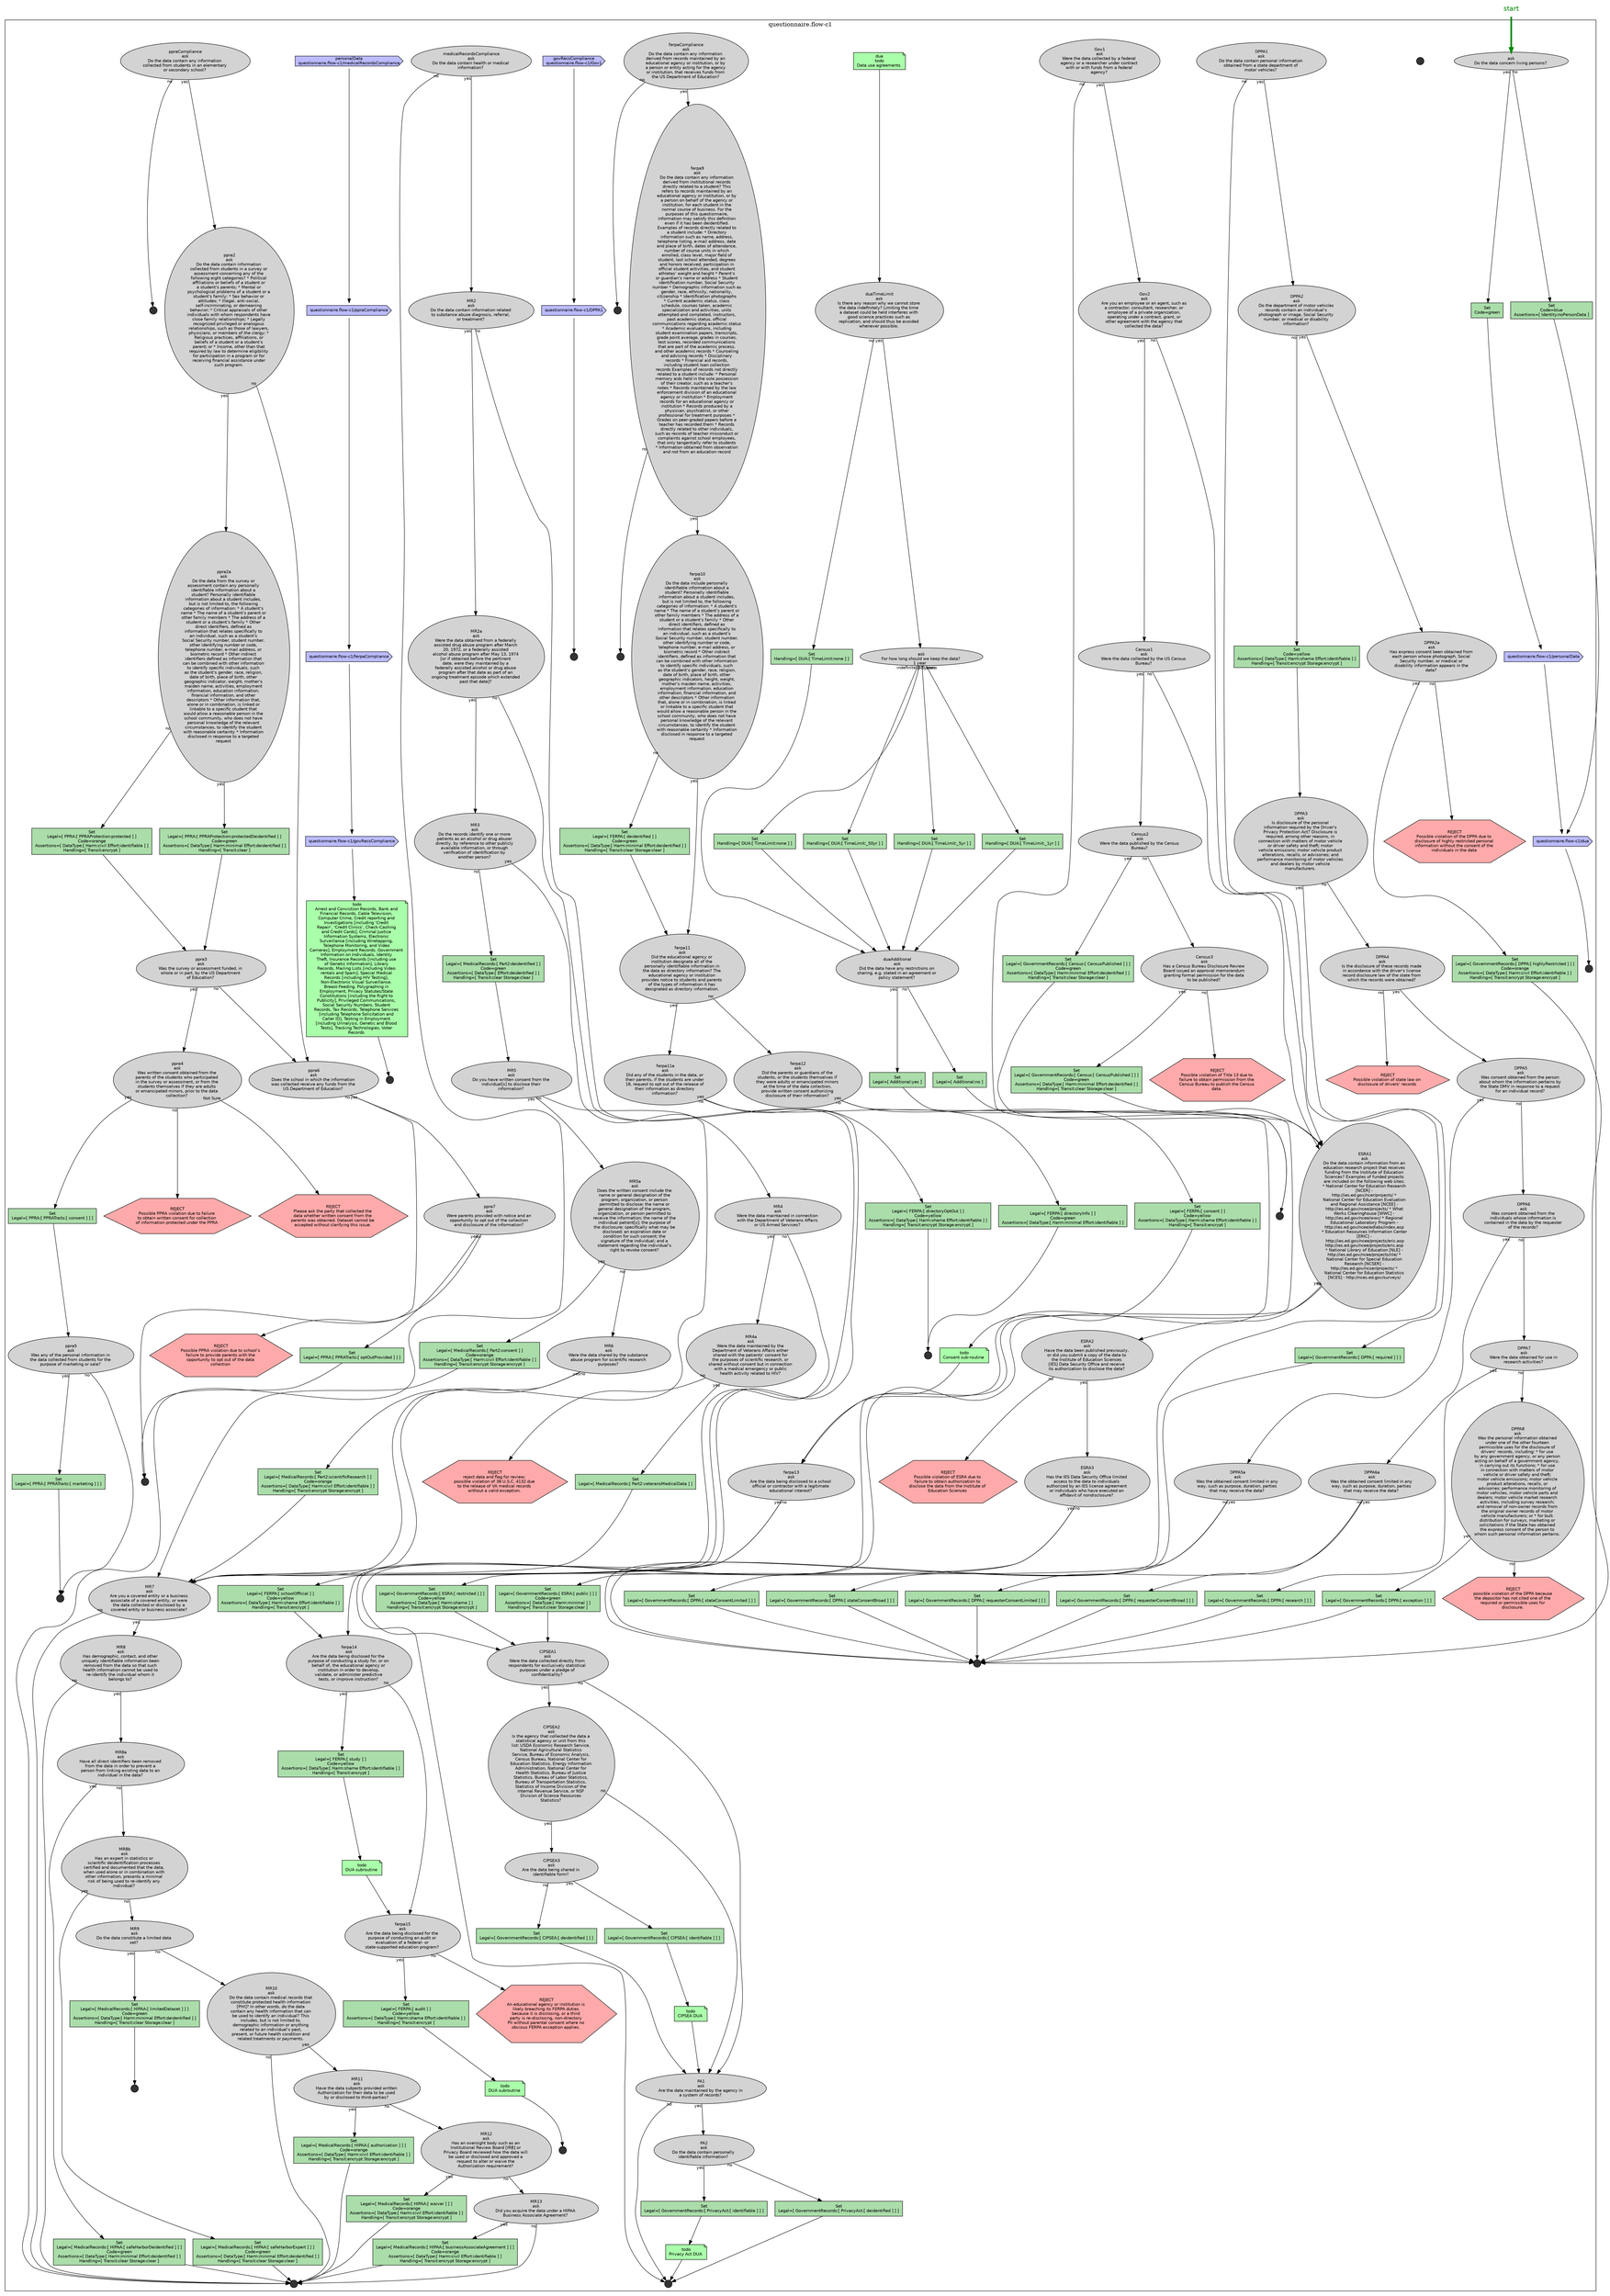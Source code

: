 digraph ChartSet {
edge [fontname="Helvetica" fontsize="10"]
node [fillcolor="lightgray" style="filled" fontname="Helvetica" fontsize="10"]
start[ fillcolor="transparent" shape="none" fontcolor="#008800" fontsize="16" ]
subgraph cluster_questionnaire_flow_c1 {
label="questionnaire.flow-c1"
questionnaire_flow_c1_HSH__DLR_1[ shape="oval" label="ask\nDo the data concern living persons? " ]
questionnaire_flow_c1_HSH__DLR_10[ fillcolor="#BBBBFF" shape="cds" label="questionnaire.flow-c1/ppraCompliance" ]
questionnaire_flow_c1_HSH__DLR_101[ fillcolor="#AADDAA" shape="rect" label="Set\nLegal=[ PPRA:[ PPRATraits:[ consent ] ] ]\n" ]
questionnaire_flow_c1_HSH__DLR_104[ fillcolor="#AADDAA" shape="rect" label="Set\nLegal=[ PPRA:[ PPRATraits:[ marketing ] ] ]\n" ]
questionnaire_flow_c1_HSH__DLR_107[ fillcolor="#333333" shape="point" width="0.25" height="0.25" ]
questionnaire_flow_c1_HSH__DLR_109[ fillcolor="#FFAAAA" shape="hexagon" label="REJECT\nPossible PPRA violation due to failure \nto obtain written consent for collection \nof information protected under the PPRA " ]
questionnaire_flow_c1_HSH__DLR_11[ fillcolor="#BBBBFF" shape="cds" label="questionnaire.flow-c1/ferpaCompliance" ]
questionnaire_flow_c1_HSH__DLR_111[ fillcolor="#FFAAAA" shape="hexagon" label="REJECT\nPlease ask the party that collected the \ndata whether written consent from the \nparents was obtained. Dataset cannot be \naccepted without clarifying this issue. " ]
questionnaire_flow_c1_HSH__DLR_118[ fillcolor="#FFAAAA" shape="hexagon" label="REJECT\nPossible PPRA violation due to school’s \nfailure to provide parents with the \nopportunity to opt out of the data \ncollection " ]
questionnaire_flow_c1_HSH__DLR_12[ fillcolor="#BBBBFF" shape="cds" label="questionnaire.flow-c1/govRecsCompliance" ]
questionnaire_flow_c1_HSH__DLR_120[ fillcolor="#AADDAA" shape="rect" label="Set\nLegal=[ PPRA:[ PPRATraits:[ optOutProvided ] ] ]\n" ]
questionnaire_flow_c1_HSH__DLR_122[ fillcolor="#333333" shape="point" width="0.25" height="0.25" ]
questionnaire_flow_c1_HSH__DLR_125[ fillcolor="#333333" shape="point" width="0.25" height="0.25" ]
questionnaire_flow_c1_HSH__DLR_13[ fillcolor="#AAFFAA" shape="note" label="todo\nArrest and Conviction Records, Bank and \nFinancial Records, Cable Television, \nComputer Crime, Credit reporting and \nInvestigations [including 'Credit \nRepair', 'Credit Clinics', Check-Cashing \nand Credit Cards], Criminal Justice \nInformation Systems, Electronic \nSurveillance [including Wiretapping, \nTelephone Monitoring, and Video \nCameras], Employment Records, Government \nInformation on Individuals, Identity \nTheft, Insurance Records [including use \nof Genetic Information], Library \nRecords, Mailing Lists [including Video \nrentals and Spam], Special Medical \nRecords [including HIV Testing], \nNon-Electronic Visual Surveillance. \nBreast-Feeding, Polygraphing in \nEmployment, Privacy Statutes/State \nConstitutions [including the Right to \nPublicity], Privileged Communications, \nSocial Security Numbers, Student \nRecords, Tax Records, Telephone Services \n[including Telephone Solicitation and \nCaller ID], Testing in Employment \n[including Urinalysis, Genetic and Blood \nTests], Tracking Technologies, Voter \nRecords " ]
questionnaire_flow_c1_HSH__DLR_130[ fillcolor="#333333" shape="point" width="0.25" height="0.25" ]
questionnaire_flow_c1_HSH__DLR_133[ fillcolor="#AADDAA" shape="rect" label="Set\nLegal=[ FERPA:[ deidentified ] ]\nCode=green\nAssertions=[ DataType:[ Harm:minimal Effort:deidentified ] ]\nHandling=[ Transit:clear Storage:clear ]\n" ]
questionnaire_flow_c1_HSH__DLR_14[ fillcolor="#333333" shape="point" width="0.25" height="0.25" ]
questionnaire_flow_c1_HSH__DLR_141[ fillcolor="#AADDAA" shape="rect" label="Set\nLegal=[ FERPA:[ directoryOptOut ] ]\nCode=yellow\nAssertions=[ DataType:[ Harm:shame Effort:identifiable ] ]\nHandling=[ Transit:encrypt Storage:encrypt ]\n" ]
questionnaire_flow_c1_HSH__DLR_143[ fillcolor="#AADDAA" shape="rect" label="Set\nLegal=[ FERPA:[ directoryInfo ] ]\nCode=green\nAssertions=[ DataType:[ Harm:minimal Effort:identifiable ] ]\n" ]
questionnaire_flow_c1_HSH__DLR_144[ fillcolor="#333333" shape="point" width="0.25" height="0.25" ]
questionnaire_flow_c1_HSH__DLR_148[ fillcolor="#AADDAA" shape="rect" label="Set\nLegal=[ FERPA:[ consent ] ]\nCode=yellow\nAssertions=[ DataType:[ Harm:shame Effort:identifiable ] ]\nHandling=[ Transit:encrypt ]\n" ]
questionnaire_flow_c1_HSH__DLR_149[ fillcolor="#AAFFAA" shape="note" label="todo\nConsent sub-routine " ]
questionnaire_flow_c1_HSH__DLR_153[ fillcolor="#AADDAA" shape="rect" label="Set\nLegal=[ FERPA:[ schoolOfficial ] ]\nCode=yellow\nAssertions=[ DataType:[ Harm:shame Effort:identifiable ] ]\nHandling=[ Transit:encrypt ]\n" ]
questionnaire_flow_c1_HSH__DLR_158[ fillcolor="#AADDAA" shape="rect" label="Set\nLegal=[ FERPA:[ study ] ]\nCode=yellow\nAssertions=[ DataType:[ Harm:shame Effort:identifiable ] ]\nHandling=[ Transit:encrypt ]\n" ]
questionnaire_flow_c1_HSH__DLR_159[ fillcolor="#AAFFAA" shape="note" label="todo\nDUA subroutine " ]
questionnaire_flow_c1_HSH__DLR_162[ fillcolor="#AADDAA" shape="rect" label="Set\nLegal=[ FERPA:[ audit ] ]\nCode=yellow\nAssertions=[ DataType:[ Harm:shame Effort:identifiable ] ]\nHandling=[ Transit:encrypt ]\n" ]
questionnaire_flow_c1_HSH__DLR_163[ fillcolor="#AAFFAA" shape="note" label="todo\nDUA subroutine " ]
questionnaire_flow_c1_HSH__DLR_165[ fillcolor="#FFAAAA" shape="hexagon" label="REJECT\nAn educational agency or institution is \nlikely breaching its FERPA duties \nbecause it is disclosing, or a third \nparty is re-disclosing, non-directory \nPII without parental consent where no \nobvious FERPA exception applies. " ]
questionnaire_flow_c1_HSH__DLR_167[ fillcolor="#333333" shape="point" width="0.25" height="0.25" ]
questionnaire_flow_c1_HSH__DLR_168[ fillcolor="#BBBBFF" shape="cds" label="questionnaire.flow-c1/DPPA1" ]
questionnaire_flow_c1_HSH__DLR_169[ fillcolor="#333333" shape="point" width="0.25" height="0.25" ]
questionnaire_flow_c1_HSH__DLR_178[ fillcolor="#AADDAA" shape="rect" label="Set\nLegal=[ GovernmentRecords:[ Census:[ CensusPublished ] ] ]\nCode=green\nAssertions=[ DataType:[ Harm:minimal Effort:deidentified ] ]\nHandling=[ Transit:clear Storage:clear ]\n" ]
questionnaire_flow_c1_HSH__DLR_182[ fillcolor="#AADDAA" shape="rect" label="Set\nLegal=[ GovernmentRecords:[ Census:[ CensusPublished ] ] ]\nCode=green\nAssertions=[ DataType:[ Harm:minimal Effort:deidentified ] ]\nHandling=[ Transit:clear Storage:clear ]\n" ]
questionnaire_flow_c1_HSH__DLR_184[ fillcolor="#FFAAAA" shape="hexagon" label="REJECT\nPossible violation of Title 13 due to \nfailure to obtain permission from the \nCensus Bureau to publish the Census \ndata. " ]
questionnaire_flow_c1_HSH__DLR_189[ fillcolor="#FFAAAA" shape="hexagon" label="REJECT\nPossible violation of ESRA due to \nfailure to obtain authorization to \ndisclose the data from the Institute of \nEducation Sciences " ]
questionnaire_flow_c1_HSH__DLR_193[ fillcolor="#AADDAA" shape="rect" label="Set\nLegal=[ GovernmentRecords:[ ESRA:[ restricted ] ] ]\nCode=yellow\nAssertions=[ DataType:[ Harm:shame ] ]\nHandling=[ Transit:encrypt Storage:encrypt ]\n" ]
questionnaire_flow_c1_HSH__DLR_195[ fillcolor="#AADDAA" shape="rect" label="Set\nLegal=[ GovernmentRecords:[ ESRA:[ public ] ] ]\nCode=green\nAssertions=[ DataType:[ Harm:minimal ] ]\nHandling=[ Transit:clear Storage:clear ]\n" ]
questionnaire_flow_c1_HSH__DLR_202[ fillcolor="#AADDAA" shape="rect" label="Set\nLegal=[ GovernmentRecords:[ CIPSEA:[ deidentified ] ] ]\n" ]
questionnaire_flow_c1_HSH__DLR_204[ fillcolor="#AADDAA" shape="rect" label="Set\nLegal=[ GovernmentRecords:[ CIPSEA:[ identifiable ] ] ]\n" ]
questionnaire_flow_c1_HSH__DLR_205[ fillcolor="#AAFFAA" shape="note" label="todo\nCIPSEA DUA " ]
questionnaire_flow_c1_HSH__DLR_211[ fillcolor="#AADDAA" shape="rect" label="Set\nLegal=[ GovernmentRecords:[ PrivacyAct:[ identifiable ] ] ]\n" ]
questionnaire_flow_c1_HSH__DLR_212[ fillcolor="#AAFFAA" shape="note" label="todo\nPrivacy Act DUA " ]
questionnaire_flow_c1_HSH__DLR_214[ fillcolor="#AADDAA" shape="rect" label="Set\nLegal=[ GovernmentRecords:[ PrivacyAct:[ deidentified ] ] ]\n" ]
questionnaire_flow_c1_HSH__DLR_218[ fillcolor="#333333" shape="point" width="0.25" height="0.25" ]
questionnaire_flow_c1_HSH__DLR_225[ fillcolor="#AADDAA" shape="rect" label="Set\nLegal=[ GovernmentRecords:[ DPPA:[ highlyRestricted ] ] ]\nCode=orange\nAssertions=[ DataType:[ Harm:civil Effort:identifiable ] ]\nHandling=[ Transit:encrypt Storage:encrypt ]\n" ]
questionnaire_flow_c1_HSH__DLR_227[ fillcolor="#FFAAAA" shape="hexagon" label="REJECT\nPossible violation of the DPPA due to \ndisclosure of highly restricted personal \ninformation without the consent of the \nindividuals in the data " ]
questionnaire_flow_c1_HSH__DLR_229[ fillcolor="#AADDAA" shape="rect" label="Set\nCode=yellow\nAssertions=[ DataType:[ Harm:shame Effort:identifiable ] ]\nHandling=[ Transit:encrypt Storage:encrypt ]\n" ]
questionnaire_flow_c1_HSH__DLR_232[ fillcolor="#AADDAA" shape="rect" label="Set\nLegal=[ GovernmentRecords:[ DPPA:[ required ] ] ]\n" ]
questionnaire_flow_c1_HSH__DLR_236[ fillcolor="#FFAAAA" shape="hexagon" label="REJECT\nPossible violation of state law on \ndisclosure of drivers' records " ]
questionnaire_flow_c1_HSH__DLR_241[ fillcolor="#AADDAA" shape="rect" label="Set\nLegal=[ GovernmentRecords:[ DPPA:[ stateConsentLimited ] ] ]\n" ]
questionnaire_flow_c1_HSH__DLR_243[ fillcolor="#AADDAA" shape="rect" label="Set\nLegal=[ GovernmentRecords:[ DPPA:[ stateConsentBroad ] ] ]\n" ]
questionnaire_flow_c1_HSH__DLR_249[ fillcolor="#AADDAA" shape="rect" label="Set\nLegal=[ GovernmentRecords:[ DPPA:[ requesterConsentLimited ] ] ]\n" ]
questionnaire_flow_c1_HSH__DLR_251[ fillcolor="#AADDAA" shape="rect" label="Set\nLegal=[ GovernmentRecords:[ DPPA:[ requesterConsentBroad ] ] ]\n" ]
questionnaire_flow_c1_HSH__DLR_255[ fillcolor="#AADDAA" shape="rect" label="Set\nLegal=[ GovernmentRecords:[ DPPA:[ research ] ] ]\n" ]
questionnaire_flow_c1_HSH__DLR_259[ fillcolor="#AADDAA" shape="rect" label="Set\nLegal=[ GovernmentRecords:[ DPPA:[ exception ] ] ]\n" ]
questionnaire_flow_c1_HSH__DLR_261[ fillcolor="#FFAAAA" shape="hexagon" label="REJECT\npossible violation of the DPPA because \nthe depositor has not cited one of the \nrequired or permissible uses for \ndisclosure. " ]
questionnaire_flow_c1_HSH__DLR_263[ fillcolor="#333333" shape="point" width="0.25" height="0.25" ]
questionnaire_flow_c1_HSH__DLR_266[ fillcolor="#AADDAA" shape="rect" label="Set\nHandling=[ DUA:[ TimeLimit:none ] ]\n" ]
questionnaire_flow_c1_HSH__DLR_268[ shape="oval" label="ask\nFor how long should we keep the data? " ]
questionnaire_flow_c1_HSH__DLR_27[ fillcolor="#FFAAAA" shape="hexagon" label="REJECT\nreject data and flag for review; \npossible violation of 38 U.S.C. 4132 due \nto the release of VA medical records \nwithout a valid exception. " ]
questionnaire_flow_c1_HSH__DLR_271[ fillcolor="#AADDAA" shape="rect" label="Set\nHandling=[ DUA:[ TimeLimit:none ] ]\n" ]
questionnaire_flow_c1_HSH__DLR_273[ fillcolor="#AADDAA" shape="rect" label="Set\nHandling=[ DUA:[ TimeLimit:_50yr ] ]\n" ]
questionnaire_flow_c1_HSH__DLR_275[ fillcolor="#AADDAA" shape="rect" label="Set\nHandling=[ DUA:[ TimeLimit:_5yr ] ]\n" ]
questionnaire_flow_c1_HSH__DLR_277[ fillcolor="#AADDAA" shape="rect" label="Set\nHandling=[ DUA:[ TimeLimit:_1yr ] ]\n" ]
questionnaire_flow_c1_HSH__DLR_280[ fillcolor="#AADDAA" shape="rect" label="Set\nLegal=[ Additional:yes ]\n" ]
questionnaire_flow_c1_HSH__DLR_282[ fillcolor="#AADDAA" shape="rect" label="Set\nLegal=[ Additional:no ]\n" ]
questionnaire_flow_c1_HSH__DLR_283[ fillcolor="#333333" shape="point" width="0.25" height="0.25" ]
questionnaire_flow_c1_HSH__DLR_29[ fillcolor="#AADDAA" shape="rect" label="Set\nLegal=[ MedicalRecords:[ Part2:veteransMedicalData ] ]\n" ]
questionnaire_flow_c1_HSH__DLR_31[ fillcolor="#AADDAA" shape="rect" label="Set\nLegal=[ MedicalRecords:[ Part2:deidentified ] ]\nCode=green\nAssertions=[ DataType:[ Effort:deidentified ] ]\nHandling=[ Transit:clear Storage:clear ]\n" ]
questionnaire_flow_c1_HSH__DLR_36[ fillcolor="#AADDAA" shape="rect" label="Set\nLegal=[ MedicalRecords:[ Part2:consent ] ]\nCode=orange\nAssertions=[ DataType:[ Harm:civil Effort:identifiable ] ]\nHandling=[ Transit:encrypt Storage:encrypt ]\n" ]
questionnaire_flow_c1_HSH__DLR_4[ fillcolor="#AADDAA" shape="rect" label="Set\nCode=green\n" ]
questionnaire_flow_c1_HSH__DLR_40[ fillcolor="#AADDAA" shape="rect" label="Set\nLegal=[ MedicalRecords:[ Part2:scientificResearch ] ]\nCode=orange\nAssertions=[ DataType:[ Harm:civil Effort:identifiable ] ]\nHandling=[ Transit:encrypt Storage:encrypt ]\n" ]
questionnaire_flow_c1_HSH__DLR_49[ fillcolor="#AADDAA" shape="rect" label="Set\nLegal=[ MedicalRecords:[ HIPAA:[ safeHarborDeidentified ] ] ]\nCode=green\nAssertions=[ DataType:[ Harm:minimal Effort:deidentified ] ]\nHandling=[ Transit:clear Storage:clear ]\n" ]
questionnaire_flow_c1_HSH__DLR_5[ fillcolor="#BBBBFF" shape="cds" label="questionnaire.flow-c1/personalData" ]
questionnaire_flow_c1_HSH__DLR_53[ fillcolor="#AADDAA" shape="rect" label="Set\nLegal=[ MedicalRecords:[ HIPAA:[ safeHarborExpert ] ] ]\nCode=green\nAssertions=[ DataType:[ Harm:minimal Effort:deidentified ] ]\nHandling=[ Transit:clear Storage:clear ]\n" ]
questionnaire_flow_c1_HSH__DLR_57[ fillcolor="#AADDAA" shape="rect" label="Set\nLegal=[ MedicalRecords:[ HIPAA:[ limitedDataset ] ] ]\nCode=green\nAssertions=[ DataType:[ Harm:minimal Effort:deidentified ] ]\nHandling=[ Transit:clear Storage:clear ]\n" ]
questionnaire_flow_c1_HSH__DLR_58[ fillcolor="#333333" shape="point" width="0.25" height="0.25" ]
questionnaire_flow_c1_HSH__DLR_64[ fillcolor="#AADDAA" shape="rect" label="Set\nLegal=[ MedicalRecords:[ HIPAA:[ authorization ] ] ]\nCode=orange\nAssertions=[ DataType:[ Harm:civil Effort:identifiable ] ]\nHandling=[ Transit:encrypt Storage:encrypt ]\n" ]
questionnaire_flow_c1_HSH__DLR_68[ fillcolor="#AADDAA" shape="rect" label="Set\nLegal=[ MedicalRecords:[ HIPAA:[ waiver ] ] ]\nCode=orange\nAssertions=[ DataType:[ Harm:civil Effort:identifiable ] ]\nHandling=[ Transit:encrypt Storage:encrypt ]\n" ]
questionnaire_flow_c1_HSH__DLR_7[ fillcolor="#AADDAA" shape="rect" label="Set\nCode=blue\nAssertions=[ Identity:noPersonData ]\n" ]
questionnaire_flow_c1_HSH__DLR_72[ fillcolor="#AADDAA" shape="rect" label="Set\nLegal=[ MedicalRecords:[ HIPAA:[ businessAssociateAgreement ] ] ]\nCode=orange\nAssertions=[ DataType:[ Harm:civil Effort:identifiable ] ]\nHandling=[ Transit:encrypt Storage:encrypt ]\n" ]
questionnaire_flow_c1_HSH__DLR_8[ fillcolor="#BBBBFF" shape="cds" label="questionnaire.flow-c1/dua" ]
questionnaire_flow_c1_HSH__DLR_82[ fillcolor="#333333" shape="point" width="0.25" height="0.25" ]
questionnaire_flow_c1_HSH__DLR_85[ fillcolor="#333333" shape="point" width="0.25" height="0.25" ]
questionnaire_flow_c1_HSH__DLR_9[ fillcolor="#333333" shape="point" width="0.25" height="0.25" ]
questionnaire_flow_c1_HSH__DLR_91[ fillcolor="#AADDAA" shape="rect" label="Set\nLegal=[ PPRA:[ PPRAProtection:protected ] ]\nCode=orange\nAssertions=[ DataType:[ Harm:civil Effort:identifiable ] ]\nHandling=[ Transit:encrypt ]\n" ]
questionnaire_flow_c1_HSH__DLR_93[ fillcolor="#AADDAA" shape="rect" label="Set\nLegal=[ PPRA:[ PPRAProtection:protectedDeidentified ] ]\nCode=green\nAssertions=[ DataType:[ Harm:minimal Effort:deidentified ] ]\nHandling=[ Transit:clear ]\n" ]
questionnaire_flow_c1_HSH__DLR_questionnaire_flow_c1_end[ fillcolor="#333333" shape="point" width="0.25" height="0.25" ]
questionnaire_flow_c1_HSH_CIPSEA1[ shape="oval" label="CIPSEA1\nask\nWere the data collected directly from \nrespondents for exclusively statistical \npurposes under a pledge of \nconfidentiality? " ]
questionnaire_flow_c1_HSH_CIPSEA2[ shape="oval" label="CIPSEA2\nask\nIs the agency that collected the data a \nstatistical agency or unit from this \nlist: USDA Economic Research Service, \nNational Agricultural Statistics \nService, Bureau of Economic Analysis, \nCensus Bureau, National Center for \nEducation Statistics, Energy Information \nAdministration, National Center for \nHealth Statistics, Bureau of Justice \nStatistics, Bureau of Labor Statistics, \nBureau of Transportation Statistics, \nStatistics of Income Division of the \nInternal Revenue Service, or NSF \nDivision of Science Resources \nStatistics? " ]
questionnaire_flow_c1_HSH_CIPSEA3[ shape="oval" label="CIPSEA3\nask\nAre the data being shared in \nidentifiable form? " ]
questionnaire_flow_c1_HSH_Census1[ shape="oval" label="Census1\nask\nWere the data collected by the US Census \nBureau? " ]
questionnaire_flow_c1_HSH_Census2[ shape="oval" label="Census2\nask\nWere the data published by the Census \nBureau? " ]
questionnaire_flow_c1_HSH_Census3[ shape="oval" label="Census3\nask\nHas a Census Bureau Disclosure Review \nBoard issued an approval memorandum \ngranting formal permission for the data \nto be published? " ]
questionnaire_flow_c1_HSH_DPPA1[ shape="oval" label="DPPA1\nask\nDo the data contain personal information \nobtained from a state department of \nmotor vehicles? " ]
questionnaire_flow_c1_HSH_DPPA2[ shape="oval" label="DPPA2\nask\nDo the department of motor vehicles \nrecords contain an individual's \nphotograph or image, Social Security \nnumber, or medical or disability \ninformation? " ]
questionnaire_flow_c1_HSH_DPPA2a[ shape="oval" label="DPPA2a\nask\nHas express consent been obtained from \neach person whose photograph, Social \nSecurity number, or medical or \ndisability information appears in the \ndata? " ]
questionnaire_flow_c1_HSH_DPPA3[ shape="oval" label="DPPA3\nask\nIs disclosure of the personal \ninformation required by the Driver's \nPrivacy Protection Act? Disclosure is \nrequired, among other reasons, in \nconnection with matters of motor vehicle \nor driver safety and theft; motor \nvehicle emissions; motor vehicle product \nalterations, recalls, or advisories; and \nperformance monitoring of motor vehicles \nand dealers by motor vehicle \nmanufacturers. " ]
questionnaire_flow_c1_HSH_DPPA4[ shape="oval" label="DPPA4\nask\nIs the disclosure of these records made \nin accordance with the driver's license \nrecord disclosure law of the state from \nwhich the records were obtained? " ]
questionnaire_flow_c1_HSH_DPPA5[ shape="oval" label="DPPA5\nask\nWas consent obtained from the person \nabout whom the information pertains by \nthe State DMV in response to a request \nfor an individual record? " ]
questionnaire_flow_c1_HSH_DPPA5a[ shape="oval" label="DPPA5a\nask\nWas the obtained consent limited in any \nway, such as purpose, duration, parties \nthat may receive the data? " ]
questionnaire_flow_c1_HSH_DPPA6[ shape="oval" label="DPPA6\nask\nWas consent obtained from the \nindividuals whose information is \ncontained in the data by the requester \nof the records? " ]
questionnaire_flow_c1_HSH_DPPA6a[ shape="oval" label="DPPA6a\nask\nWas the obtained consent limited in any \nway, such as purpose, duration, parties \nthat may receive the data? " ]
questionnaire_flow_c1_HSH_DPPA7[ shape="oval" label="DPPA7\nask\nWere the data obtained for use in \nresearch activities? " ]
questionnaire_flow_c1_HSH_DPPA8[ shape="oval" label="DPPA8\nask\nWas the personal information obtained \nunder one of the other fourteen \npermissible uses for the disclosure of \ndrivers' records, including: * for use \nby any government agency, or any person \nacting on behalf of a government agency, \nin carrying out its functions; * for use \nin connection with matters of motor \nvehicle or driver safety and theft; \nmotor vehicle emissions; motor vehicle \nproduct alterations, recalls, or \nadvisories; performance monitoring of \nmotor vehicles, motor vehicle parts and \ndealers; motor vehicle market research \nactivities, including survey research; \nand removal of non-owner records from \nthe original owner records of motor \nvehicle manufacturers; or * for bulk \ndistribution for surveys, marketing or \nsolicitations if the State has obtained \nthe express consent of the person to \nwhom such personal information pertains. " ]
questionnaire_flow_c1_HSH_ESRA1[ shape="oval" label="ESRA1\nask\nDo the data contain information from an \neducation research project that receives \nfunding from the Institute of Education \nSciences? Examples of funded projects \nare included on the following web sites: \n* National Center for Education Research \n[NCER] - \nhttp://ies.ed.gov/ncer/projects/ * \nNational Center for Education Evaluation \nand Regional Assistance [NCEE] - \nhttp://ies.ed.gov/ncee/projects/ * What \nWorks Clearinghouse [WWC] - \nhttp://ies.ed.gov/ncee/wwc/ * Regional \nEducational Laboratory Program - \nhttp://ies.ed.gov/ncee/edlabs/index.asp \n* Education Resources Information Center \n[ERIC] - \nhttp://ies.ed.gov/ncee/projects/eric.asp\nhttp://ies.ed.gov/ncee/projects/eric.asp \n* National Library of Education [NLE] - \nhttp://ies.ed.gov/ncee/projects/nle/ * \nNational Center for Special Education \nResearch [NCSER] - \nhttp://ies.ed.gov/ncser/projects/ * \nNational Center for Education Statistics \n[NCES] - http://nces.ed.gov/surveys/ " ]
questionnaire_flow_c1_HSH_ESRA2[ shape="oval" label="ESRA2\nask\nHave the data been published previously, \nor did you submit a copy of the data to \nthe Institute of Education Sciences \n[IES] Data Security Office and receive \nits authorization to disclose the data? " ]
questionnaire_flow_c1_HSH_ESRA3[ shape="oval" label="ESRA3\nask\nHas the IES Data Security Office limited \naccess to the data to individuals \nauthorized by an IES license agreement \nor individuals who have executed an \naffidavit of nondisclosure? " ]
questionnaire_flow_c1_HSH_Gov1[ shape="oval" label="Gov1\nask\nWere the data collected by a federal \nagency or a researcher under contract \nwith or with funds from a federal \nagency? " ]
questionnaire_flow_c1_HSH_Gov2[ shape="oval" label="Gov2\nask\nAre you an employee or an agent, such as \na contractor, consultant, researcher, or \nemployee of a private organization, \noperating under a contract, grant, or \nother agreement with the agency that \ncollected the data? " ]
questionnaire_flow_c1_HSH_MR10[ shape="oval" label="MR10\nask\nDo the data contain medical records that \nconstitute protected health information \n[PHI]? In other words, do the data \ncontain any health information that can \nbe used to identify an individual? This \nincludes, but is not limited to, \ndemographic information or anything \nrelated to an individual's past, \npresent, or future health condition and \nrelated treatments or payments. " ]
questionnaire_flow_c1_HSH_MR11[ shape="oval" label="MR11\nask\nHave the data subjects provided written \nAuthorization for their data to be used \nby or disclosed to third-parties? " ]
questionnaire_flow_c1_HSH_MR12[ shape="oval" label="MR12\nask\nHas an oversight body such as an \nInstitutional Review Board [IRB] or \nPrivacy Board reviewed how the data will \nbe used or disclosed and approved a \nrequest to alter or waive the \nAuthorization requirement? " ]
questionnaire_flow_c1_HSH_MR13[ shape="oval" label="MR13\nask\nDid you acquire the data under a HIPAA \nBusiness Associate Agreement? " ]
questionnaire_flow_c1_HSH_MR2[ shape="oval" label="MR2\nask\nDo the data contain information related \nto substance abuse diagnosis, referral, \nor treatment? " ]
questionnaire_flow_c1_HSH_MR2a[ shape="oval" label="MR2a\nask\nWere the data obtained from a federally \nassisted drug abuse program after March \n20, 1972, or a federally assisted \nalcohol abuse program after May 13, 1974 \n[or if obtained before the pertinent \ndate, were they maintained by a \nfederally assisted alcohol or drug abuse \nprogram after that date as part of an \nongoing treatment episode which extended \npast that date]? " ]
questionnaire_flow_c1_HSH_MR3[ shape="oval" label="MR3\nask\nDo the records identify one or more \npatients as an alcohol or drug abuser \ndirectly, by reference to other publicly \navailable information, or through \nverification of identification by \nanother person? " ]
questionnaire_flow_c1_HSH_MR4[ shape="oval" label="MR4\nask\nWere the data maintained in connection \nwith the Department of Veterans Affairs \nor US Armed Services? " ]
questionnaire_flow_c1_HSH_MR4a[ shape="oval" label="MR4a\nask\nWere the data maintained by the \nDepartment of Veterans Affairs either \nshared with the patients' consent for \nthe purposes of scientific research, or \nshared without consent but in connection \nwith a medical emergency or public \nhealth activity related to HIV? " ]
questionnaire_flow_c1_HSH_MR5[ shape="oval" label="MR5\nask\nDo you have written consent from the \nindividual[s] to disclose their \ninformation? " ]
questionnaire_flow_c1_HSH_MR5a[ shape="oval" label="MR5a\nask\nDoes the written consent include the \nname or general designation of the \nprogram, organization, or person \npermitted to disclose; the name or \ngeneral designation of the program, \norganization, or person permitted to \nreceive the information; the name of the \nindividual patient[s]; the purpose of \nthe disclosure; specifically what may be \ndisclosed; an expiration date or \ncondition for such consent; the \nsignature of the individual; and a \nstatement regarding the individual's \nright to revoke consent? " ]
questionnaire_flow_c1_HSH_MR6[ shape="oval" label="MR6\nask\nWere the data shared by the substance \nabuse program for scientific research \npurposes? " ]
questionnaire_flow_c1_HSH_MR7[ shape="oval" label="MR7\nask\nAre you a covered entity or a business \nassociate of a covered entity, or were \nthe data collected or disclosed by a \ncovered entity or business associate? " ]
questionnaire_flow_c1_HSH_MR8[ shape="oval" label="MR8\nask\nHas demographic, contact, and other \nuniquely identifiable information been \nremoved from the data so that such \nhealth information cannot be used to \nre-identify the individual whom it \nbelongs to? " ]
questionnaire_flow_c1_HSH_MR8a[ shape="oval" label="MR8a\nask\nHave all direct identifiers been removed \nfrom the data in order to prevent a \nperson from linking existing data to an \nindividual in the data? " ]
questionnaire_flow_c1_HSH_MR8b[ shape="oval" label="MR8b\nask\nHas an expert in statistics or \nscientific deidentification processes \ncertified and documented that the data, \nwhen used alone or in combination with \nother information, presents a minimal \nrisk of being used to re-identify any \nindividual? " ]
questionnaire_flow_c1_HSH_MR9[ shape="oval" label="MR9\nask\nDo the data constitute a limited data \nset? " ]
questionnaire_flow_c1_HSH_PA1[ shape="oval" label="PA1\nask\nAre the data maintained by the agency in \na system of records? " ]
questionnaire_flow_c1_HSH_PA2[ shape="oval" label="PA2\nask\nDo the data contain personally \nidentifiable information? " ]
questionnaire_flow_c1_HSH_dua[ fillcolor="#AAFFAA" shape="note" label="dua\ntodo\nData use agreements " ]
questionnaire_flow_c1_HSH_duaAdditional[ shape="oval" label="duaAdditional\nask\nDid the data have any restrictions on \nsharing, e.g. stated in an agreement or \npolicy statement? " ]
questionnaire_flow_c1_HSH_duaTimeLimit[ shape="oval" label="duaTimeLimit\nask\nIs there any reason why we cannot store \nthe data indefinitely? Limiting the time \na dataset could be held interferes with \ngood science practices such as \nreplication, and should thus be avoided \nwhenever possible. " ]
questionnaire_flow_c1_HSH_ferpa10[ shape="oval" label="ferpa10\nask\nDo the data include personally \nidentifiable information about a \nstudent? Personally identifiable \ninformation about a student includes, \nbut is not limited to, the following \ncategories of information: * A student’s \nname * The name of a student’s parent or \nother family members * The address of a \nstudent or a student’s family * Other \ndirect identifiers, defined as \ninformation that relates specifically to \nan individual, such as a student’s \nSocial Security number, student number, \nother identifying number or code, \ntelephone number, e-mail address, or \nbiometric record * Other indirect \nidentifiers, defined as information that \ncan be combined with other information \nto identify specific individuals, such \nas the student’s gender, race, religion, \ndate of birth, place of birth, other \ngeographic indicators, height, weight, \nmother’s maiden name, activities, \nemployment information, education \ninformation, financial information, and \nother descriptors * Other information \nthat, alone or in combination, is linked \nor linkable to a specific student that \nwould allow a reasonable person in the \nschool community, who does not have \npersonal knowledge of the relevant \ncircumstances, to identify the student \nwith reasonable certainty * Information \ndisclosed in response to a targeted \nrequest " ]
questionnaire_flow_c1_HSH_ferpa11[ shape="oval" label="ferpa11\nask\nDid the educational agency or \ninstitution designate all of the \npersonally identifiable information in \nthe data as directory information? The \neducational agency or institution \nprovides notice to students and parents \nof the types of information it has \ndesignated as directory information. " ]
questionnaire_flow_c1_HSH_ferpa11a[ shape="oval" label="ferpa11a\nask\nDid any of the students in the data, or \ntheir parents, if the students are under \n18, request to opt out of the release of \ntheir information as directory \ninformation? " ]
questionnaire_flow_c1_HSH_ferpa12[ shape="oval" label="ferpa12\nask\nDid the parents or guardians of the \nstudents, or the students themselves if \nthey were adults or emancipated minors \nat the time of the data collection, \nprovide written consent authorizing \ndisclosure of their information? " ]
questionnaire_flow_c1_HSH_ferpa13[ shape="oval" label="ferpa13\nask\nAre the data being disclosed to a school \nofficial or contractor with a legitimate \neducational interest? " ]
questionnaire_flow_c1_HSH_ferpa14[ shape="oval" label="ferpa14\nask\nAre the data being disclosed for the \npurpose of conducting a study for, or on \nbehalf of, the educational agency or \ninstitution in order to develop, \nvalidate, or administer predictive \ntests, or improve instruction? " ]
questionnaire_flow_c1_HSH_ferpa15[ shape="oval" label="ferpa15\nask\nAre the data being disclosed for the \npurpose of conducting an audit or \nevaluation of a federal- or \nstate-supported education program? " ]
questionnaire_flow_c1_HSH_ferpa9[ shape="oval" label="ferpa9\nask\nDo the data contain any information \nderived from institutional records \ndirectly related to a student? This \nrefers to records maintained by an \neducational agency or institution, or by \na person on behalf of the agency or \ninstitution, for each student in the \nnormal course of business. For the \npurposes of this questionnaire, \ninformation may satisfy this definition \neven if it has been deidentified. \nExamples of records directly related to \na student include: * Directory \ninformation such as name, address, \ntelephone listing, e-mail address, date \nand place of birth, dates of attendance, \nnumber of course units in which \nenrolled, class level, major field of \nstudent, last school attended, degrees \nand honors received, participation in \nofficial student activities, and student \nathletes’ weight and height * Parent’s \nor guardian’s name or address * Student \nidentification number, Social Security \nnumber * Demographic information such as \ngender, race, ethnicity, nationality, \ncitizenship * Identification photographs \n* Current academic status, class \nschedule, courses taken, academic \nspecialization and activities, units \nattempted and completed, instructors, \npast academic status, official \ncommunications regarding academic status \n* Academic evaluations, including \nstudent examination papers, transcripts, \ngrade point average, grades in courses, \ntest scores, recorded communications \nthat are part of the academic process, \nand other academic records * Counseling \nand advising records * Disciplinary \nrecords * Financial aid records, \nincluding student loan collection \nrecords Examples of records not directly \nrelated to a student include: * Personal \nmemory aids held in the sole possession \nof their creator, such as a teacher’s \nnotes * Records maintained by the law \nenforcement division of an educational \nagency or institution * Employment \nrecords for an educational agency or \ninstitution * Records produced by a \nphysician, psychiatrist, or other \nprofessional for treatment purposes * \nGrades on peer-graded papers before a \nteacher has recorded them * Records \ndirectly related to other individuals, \nsuch as records of teacher misconduct or \ncomplaints against school employees, \nthat only tangentially refer to students \n* Information obtained from observation \nand not from an education record " ]
questionnaire_flow_c1_HSH_ferpaCompliance[ shape="oval" label="ferpaCompliance\nask\nDo the data contain any information \nderived from records maintained by an \neducational agency or institution, or by \na person or entity acting for the agency \nor institution, that receives funds from \nthe US Department of Education? " ]
questionnaire_flow_c1_HSH_govRecsCompliance[ fillcolor="#BBBBFF" shape="cds" label="govRecsCompliance\nquestionnaire.flow-c1/Gov1" ]
questionnaire_flow_c1_HSH_medicalRecordsCompliance[ shape="oval" label="medicalRecordsCompliance\nask\nDo the data contain health or medical \ninformation? " ]
questionnaire_flow_c1_HSH_personalData[ fillcolor="#BBBBFF" shape="cds" label="personalData\nquestionnaire.flow-c1/medicalRecordsCompliance" ]
questionnaire_flow_c1_HSH_ppra2[ shape="oval" label="ppra2\nask\nDo the data contain information \ncollected from students in a survey or \nassessment concerning any of the \nfollowing eight categories? * Political \naffiliations or beliefs of a student or \na student’s parents; * Mental or \npsychological problems of a student or a \nstudent’s family; * Sex behavior or \nattitudes; * Illegal, anti-social, \nself-incriminating, or demeaning \nbehavior; * Critical appraisals of other \nindividuals with whom respondents have \nclose family relationships; * Legally \nrecognized privileged or analogous \nrelationships, such as those of lawyers, \nphysicians, or members of the clergy; * \nReligious practices, affiliations, or \nbeliefs of a student or a student’s \nparent; or * Income, other than that \nrequired by law to determine eligibility \nfor participation in a program or for \nreceiving financial assistance under \nsuch program. " ]
questionnaire_flow_c1_HSH_ppra2a[ shape="oval" label="ppra2a\nask\nDo the data from the survey or \nassessment contain any personally \nidentifiable information about a \nstudent? Personally identifiable \ninformation about a student includes, \nbut is not limited to, the following \ncategories of information: * A student’s \nname * The name of a student’s parent or \nother family members * The address of a \nstudent or a student’s family * Other \ndirect identifiers, defined as \ninformation that relates specifically to \nan individual, such as a student’s \nSocial Security number, student number, \nother identifying number or code, \ntelephone number, e-mail address, or \nbiometric record * Other indirect \nidentifiers defined as information that \ncan be combined with other information \nto identify specific individuals, such \nas the student’s gender, race, religion, \ndate of birth, place of birth, other \ngeographic indicator, weight, mother’s \nmaiden name, activities, employment \ninformation, education information, \nfinancial information, and other \ndescriptors * Other information that, \nalone or in combination, is linked or \nlinkable to a specific student that \nwould allow a reasonable person in the \nschool community, who does not have \npersonal knowledge of the relevant \ncircumstances, to identify the student \nwith reasonable certainty * Information \ndisclosed in response to a targeted \nrequest " ]
questionnaire_flow_c1_HSH_ppra3[ shape="oval" label="ppra3\nask\nWas the survey or assessment funded, in \nwhole or in part, by the US Department \nof Education? " ]
questionnaire_flow_c1_HSH_ppra4[ shape="oval" label="ppra4\nask\nWas written consent obtained from the \nparents of the students who participated \nin the survey or assessment, or from the \nstudents themselves if they are adults \nor emancipated minors, prior to the data \ncollection? " ]
questionnaire_flow_c1_HSH_ppra5[ shape="oval" label="ppra5\nask\nWas any of the personal information in \nthe data collected from students for the \npurpose of marketing or sale? " ]
questionnaire_flow_c1_HSH_ppra6[ shape="oval" label="ppra6\nask\nDoes the school in which the information \nwas collected receive any funds from the \nUS Department of Education? " ]
questionnaire_flow_c1_HSH_ppra7[ shape="oval" label="ppra7\nask\nWere parents provided with notice and an \nopportunity to opt out of the collection \nand disclosure of the information? " ]
questionnaire_flow_c1_HSH_ppraCompliance[ shape="oval" label="ppraCompliance\nask\nDo the data contain any information \ncollected from students in an elementary \nor secondary school? " ]
{ rank=same; questionnaire_flow_c1_HSH__DLR_questionnaire_flow_c1_end, questionnaire_flow_c1_HSH__DLR_1, questionnaire_flow_c1_HSH_medicalRecordsCompliance, questionnaire_flow_c1_HSH_Gov1, questionnaire_flow_c1_HSH_dua, questionnaire_flow_c1_HSH_govRecsCompliance, questionnaire_flow_c1_HSH_ferpaCompliance, questionnaire_flow_c1_HSH_DPPA1, questionnaire_flow_c1_HSH_ppraCompliance, questionnaire_flow_c1_HSH_personalData}
}
start -> questionnaire_flow_c1_HSH__DLR_1[ penwidth="4.0" color="#008800" ]questionnaire_flow_c1_HSH__DLR_1 -> questionnaire_flow_c1_HSH__DLR_4[ taillabel="yes" ]
questionnaire_flow_c1_HSH__DLR_1 -> questionnaire_flow_c1_HSH__DLR_7[ taillabel="no" ]
questionnaire_flow_c1_HSH__DLR_10 -> questionnaire_flow_c1_HSH__DLR_11
questionnaire_flow_c1_HSH__DLR_101 -> questionnaire_flow_c1_HSH_ppra5
questionnaire_flow_c1_HSH__DLR_104 -> questionnaire_flow_c1_HSH__DLR_107
questionnaire_flow_c1_HSH__DLR_11 -> questionnaire_flow_c1_HSH__DLR_12
questionnaire_flow_c1_HSH__DLR_12 -> questionnaire_flow_c1_HSH__DLR_13
questionnaire_flow_c1_HSH__DLR_120 -> questionnaire_flow_c1_HSH__DLR_122
questionnaire_flow_c1_HSH__DLR_13 -> questionnaire_flow_c1_HSH__DLR_14
questionnaire_flow_c1_HSH__DLR_133 -> questionnaire_flow_c1_HSH_ferpa11
questionnaire_flow_c1_HSH__DLR_141 -> questionnaire_flow_c1_HSH__DLR_144
questionnaire_flow_c1_HSH__DLR_143 -> questionnaire_flow_c1_HSH__DLR_144
questionnaire_flow_c1_HSH__DLR_148 -> questionnaire_flow_c1_HSH__DLR_149
questionnaire_flow_c1_HSH__DLR_149 -> questionnaire_flow_c1_HSH_ferpa13
questionnaire_flow_c1_HSH__DLR_153 -> questionnaire_flow_c1_HSH_ferpa14
questionnaire_flow_c1_HSH__DLR_158 -> questionnaire_flow_c1_HSH__DLR_159
questionnaire_flow_c1_HSH__DLR_159 -> questionnaire_flow_c1_HSH_ferpa15
questionnaire_flow_c1_HSH__DLR_162 -> questionnaire_flow_c1_HSH__DLR_163
questionnaire_flow_c1_HSH__DLR_163 -> questionnaire_flow_c1_HSH__DLR_167
questionnaire_flow_c1_HSH__DLR_168 -> questionnaire_flow_c1_HSH__DLR_169
questionnaire_flow_c1_HSH__DLR_178 -> questionnaire_flow_c1_HSH_ESRA1
questionnaire_flow_c1_HSH__DLR_182 -> questionnaire_flow_c1_HSH_ESRA1
questionnaire_flow_c1_HSH__DLR_193 -> questionnaire_flow_c1_HSH_CIPSEA1
questionnaire_flow_c1_HSH__DLR_195 -> questionnaire_flow_c1_HSH_CIPSEA1
questionnaire_flow_c1_HSH__DLR_202 -> questionnaire_flow_c1_HSH_PA1
questionnaire_flow_c1_HSH__DLR_204 -> questionnaire_flow_c1_HSH__DLR_205
questionnaire_flow_c1_HSH__DLR_205 -> questionnaire_flow_c1_HSH_PA1
questionnaire_flow_c1_HSH__DLR_211 -> questionnaire_flow_c1_HSH__DLR_212
questionnaire_flow_c1_HSH__DLR_212 -> questionnaire_flow_c1_HSH__DLR_218
questionnaire_flow_c1_HSH__DLR_214 -> questionnaire_flow_c1_HSH__DLR_218
questionnaire_flow_c1_HSH__DLR_225 -> questionnaire_flow_c1_HSH__DLR_263
questionnaire_flow_c1_HSH__DLR_229 -> questionnaire_flow_c1_HSH_DPPA3
questionnaire_flow_c1_HSH__DLR_232 -> questionnaire_flow_c1_HSH__DLR_263
questionnaire_flow_c1_HSH__DLR_241 -> questionnaire_flow_c1_HSH__DLR_263
questionnaire_flow_c1_HSH__DLR_243 -> questionnaire_flow_c1_HSH__DLR_263
questionnaire_flow_c1_HSH__DLR_249 -> questionnaire_flow_c1_HSH__DLR_263
questionnaire_flow_c1_HSH__DLR_251 -> questionnaire_flow_c1_HSH__DLR_263
questionnaire_flow_c1_HSH__DLR_255 -> questionnaire_flow_c1_HSH__DLR_263
questionnaire_flow_c1_HSH__DLR_259 -> questionnaire_flow_c1_HSH__DLR_263
questionnaire_flow_c1_HSH__DLR_266 -> questionnaire_flow_c1_HSH_duaAdditional
questionnaire_flow_c1_HSH__DLR_268 -> questionnaire_flow_c1_HSH__DLR_273[ taillabel="50 years" ]
questionnaire_flow_c1_HSH__DLR_268 -> questionnaire_flow_c1_HSH__DLR_271[ taillabel="indefinitely" ]
questionnaire_flow_c1_HSH__DLR_268 -> questionnaire_flow_c1_HSH__DLR_275[ taillabel="5 years" ]
questionnaire_flow_c1_HSH__DLR_268 -> questionnaire_flow_c1_HSH__DLR_277[ taillabel="1 year" ]
questionnaire_flow_c1_HSH__DLR_271 -> questionnaire_flow_c1_HSH_duaAdditional
questionnaire_flow_c1_HSH__DLR_273 -> questionnaire_flow_c1_HSH_duaAdditional
questionnaire_flow_c1_HSH__DLR_275 -> questionnaire_flow_c1_HSH_duaAdditional
questionnaire_flow_c1_HSH__DLR_277 -> questionnaire_flow_c1_HSH_duaAdditional
questionnaire_flow_c1_HSH__DLR_280 -> questionnaire_flow_c1_HSH__DLR_283
questionnaire_flow_c1_HSH__DLR_282 -> questionnaire_flow_c1_HSH__DLR_283
questionnaire_flow_c1_HSH__DLR_29 -> questionnaire_flow_c1_HSH_MR7
questionnaire_flow_c1_HSH__DLR_31 -> questionnaire_flow_c1_HSH_MR5
questionnaire_flow_c1_HSH__DLR_36 -> questionnaire_flow_c1_HSH_MR7
questionnaire_flow_c1_HSH__DLR_4 -> questionnaire_flow_c1_HSH__DLR_5
questionnaire_flow_c1_HSH__DLR_40 -> questionnaire_flow_c1_HSH_MR7
questionnaire_flow_c1_HSH__DLR_49 -> questionnaire_flow_c1_HSH__DLR_82
questionnaire_flow_c1_HSH__DLR_5 -> questionnaire_flow_c1_HSH__DLR_8
questionnaire_flow_c1_HSH__DLR_53 -> questionnaire_flow_c1_HSH__DLR_82
questionnaire_flow_c1_HSH__DLR_57 -> questionnaire_flow_c1_HSH__DLR_58
questionnaire_flow_c1_HSH__DLR_64 -> questionnaire_flow_c1_HSH__DLR_82
questionnaire_flow_c1_HSH__DLR_68 -> questionnaire_flow_c1_HSH__DLR_82
questionnaire_flow_c1_HSH__DLR_7 -> questionnaire_flow_c1_HSH__DLR_8
questionnaire_flow_c1_HSH__DLR_72 -> questionnaire_flow_c1_HSH__DLR_82
questionnaire_flow_c1_HSH__DLR_8 -> questionnaire_flow_c1_HSH__DLR_9
questionnaire_flow_c1_HSH__DLR_91 -> questionnaire_flow_c1_HSH_ppra3
questionnaire_flow_c1_HSH__DLR_93 -> questionnaire_flow_c1_HSH_ppra3
questionnaire_flow_c1_HSH_CIPSEA1 -> questionnaire_flow_c1_HSH_CIPSEA2[ taillabel="yes" ]
questionnaire_flow_c1_HSH_CIPSEA1 -> questionnaire_flow_c1_HSH_PA1[ taillabel="no" ]
questionnaire_flow_c1_HSH_CIPSEA2 -> questionnaire_flow_c1_HSH_CIPSEA3[ taillabel="yes" ]
questionnaire_flow_c1_HSH_CIPSEA2 -> questionnaire_flow_c1_HSH_PA1[ taillabel="no" ]
questionnaire_flow_c1_HSH_CIPSEA3 -> questionnaire_flow_c1_HSH__DLR_204[ taillabel="yes" ]
questionnaire_flow_c1_HSH_CIPSEA3 -> questionnaire_flow_c1_HSH__DLR_202[ taillabel="no" ]
questionnaire_flow_c1_HSH_Census1 -> questionnaire_flow_c1_HSH_Census2[ taillabel="yes" ]
questionnaire_flow_c1_HSH_Census1 -> questionnaire_flow_c1_HSH_ESRA1[ taillabel="no" ]
questionnaire_flow_c1_HSH_Census2 -> questionnaire_flow_c1_HSH__DLR_178[ taillabel="yes" ]
questionnaire_flow_c1_HSH_Census2 -> questionnaire_flow_c1_HSH_Census3[ taillabel="no" ]
questionnaire_flow_c1_HSH_Census3 -> questionnaire_flow_c1_HSH__DLR_182[ taillabel="yes" ]
questionnaire_flow_c1_HSH_Census3 -> questionnaire_flow_c1_HSH__DLR_184[ taillabel="no" ]
questionnaire_flow_c1_HSH_DPPA1 -> questionnaire_flow_c1_HSH_DPPA2[ taillabel="yes" ]
questionnaire_flow_c1_HSH_DPPA1 -> questionnaire_flow_c1_HSH__DLR_263[ taillabel="no" ]
questionnaire_flow_c1_HSH_DPPA2 -> questionnaire_flow_c1_HSH_DPPA2a[ taillabel="yes" ]
questionnaire_flow_c1_HSH_DPPA2 -> questionnaire_flow_c1_HSH__DLR_229[ taillabel="no" ]
questionnaire_flow_c1_HSH_DPPA2a -> questionnaire_flow_c1_HSH__DLR_225[ taillabel="yes" ]
questionnaire_flow_c1_HSH_DPPA2a -> questionnaire_flow_c1_HSH__DLR_227[ taillabel="no" ]
questionnaire_flow_c1_HSH_DPPA3 -> questionnaire_flow_c1_HSH__DLR_232[ taillabel="yes" ]
questionnaire_flow_c1_HSH_DPPA3 -> questionnaire_flow_c1_HSH_DPPA4[ taillabel="no" ]
questionnaire_flow_c1_HSH_DPPA4 -> questionnaire_flow_c1_HSH_DPPA5[ taillabel="yes" ]
questionnaire_flow_c1_HSH_DPPA4 -> questionnaire_flow_c1_HSH__DLR_236[ taillabel="no" ]
questionnaire_flow_c1_HSH_DPPA5 -> questionnaire_flow_c1_HSH_DPPA5a[ taillabel="yes" ]
questionnaire_flow_c1_HSH_DPPA5 -> questionnaire_flow_c1_HSH_DPPA6[ taillabel="no" ]
questionnaire_flow_c1_HSH_DPPA5a -> questionnaire_flow_c1_HSH__DLR_241[ taillabel="yes" ]
questionnaire_flow_c1_HSH_DPPA5a -> questionnaire_flow_c1_HSH__DLR_243[ taillabel="no" ]
questionnaire_flow_c1_HSH_DPPA6 -> questionnaire_flow_c1_HSH_DPPA6a[ taillabel="yes" ]
questionnaire_flow_c1_HSH_DPPA6 -> questionnaire_flow_c1_HSH_DPPA7[ taillabel="no" ]
questionnaire_flow_c1_HSH_DPPA6a -> questionnaire_flow_c1_HSH__DLR_249[ taillabel="yes" ]
questionnaire_flow_c1_HSH_DPPA6a -> questionnaire_flow_c1_HSH__DLR_251[ taillabel="no" ]
questionnaire_flow_c1_HSH_DPPA7 -> questionnaire_flow_c1_HSH__DLR_255[ taillabel="yes" ]
questionnaire_flow_c1_HSH_DPPA7 -> questionnaire_flow_c1_HSH_DPPA8[ taillabel="no" ]
questionnaire_flow_c1_HSH_DPPA8 -> questionnaire_flow_c1_HSH__DLR_259[ taillabel="yes" ]
questionnaire_flow_c1_HSH_DPPA8 -> questionnaire_flow_c1_HSH__DLR_261[ taillabel="no" ]
questionnaire_flow_c1_HSH_ESRA1 -> questionnaire_flow_c1_HSH_ESRA2[ taillabel="yes" ]
questionnaire_flow_c1_HSH_ESRA1 -> questionnaire_flow_c1_HSH_CIPSEA1[ taillabel="no" ]
questionnaire_flow_c1_HSH_ESRA2 -> questionnaire_flow_c1_HSH_ESRA3[ taillabel="yes" ]
questionnaire_flow_c1_HSH_ESRA2 -> questionnaire_flow_c1_HSH__DLR_189[ taillabel="no" ]
questionnaire_flow_c1_HSH_ESRA3 -> questionnaire_flow_c1_HSH__DLR_193[ taillabel="yes" ]
questionnaire_flow_c1_HSH_ESRA3 -> questionnaire_flow_c1_HSH__DLR_195[ taillabel="no" ]
questionnaire_flow_c1_HSH_Gov1 -> questionnaire_flow_c1_HSH_Gov2[ taillabel="yes" ]
questionnaire_flow_c1_HSH_Gov1 -> questionnaire_flow_c1_HSH__DLR_218[ taillabel="no" ]
questionnaire_flow_c1_HSH_Gov2 -> questionnaire_flow_c1_HSH_Census1[ taillabel="yes" ]
questionnaire_flow_c1_HSH_Gov2 -> questionnaire_flow_c1_HSH_ESRA1[ taillabel="no" ]
questionnaire_flow_c1_HSH_MR10 -> questionnaire_flow_c1_HSH_MR11[ taillabel="yes" ]
questionnaire_flow_c1_HSH_MR10 -> questionnaire_flow_c1_HSH__DLR_82[ taillabel="no" ]
questionnaire_flow_c1_HSH_MR11 -> questionnaire_flow_c1_HSH__DLR_64[ taillabel="yes" ]
questionnaire_flow_c1_HSH_MR11 -> questionnaire_flow_c1_HSH_MR12[ taillabel="no" ]
questionnaire_flow_c1_HSH_MR12 -> questionnaire_flow_c1_HSH__DLR_68[ taillabel="yes" ]
questionnaire_flow_c1_HSH_MR12 -> questionnaire_flow_c1_HSH_MR13[ taillabel="no" ]
questionnaire_flow_c1_HSH_MR13 -> questionnaire_flow_c1_HSH__DLR_72[ taillabel="yes" ]
questionnaire_flow_c1_HSH_MR13 -> questionnaire_flow_c1_HSH__DLR_82[ taillabel="no" ]
questionnaire_flow_c1_HSH_MR2 -> questionnaire_flow_c1_HSH_MR2a[ taillabel="yes" ]
questionnaire_flow_c1_HSH_MR2 -> questionnaire_flow_c1_HSH_MR7[ taillabel="no" ]
questionnaire_flow_c1_HSH_MR2a -> questionnaire_flow_c1_HSH_MR3[ taillabel="yes" ]
questionnaire_flow_c1_HSH_MR2a -> questionnaire_flow_c1_HSH_MR7[ taillabel="no" ]
questionnaire_flow_c1_HSH_MR3 -> questionnaire_flow_c1_HSH_MR4[ taillabel="yes" ]
questionnaire_flow_c1_HSH_MR3 -> questionnaire_flow_c1_HSH__DLR_31[ taillabel="no" ]
questionnaire_flow_c1_HSH_MR4 -> questionnaire_flow_c1_HSH_MR4a[ taillabel="yes" ]
questionnaire_flow_c1_HSH_MR4 -> questionnaire_flow_c1_HSH_MR7[ taillabel="no" ]
questionnaire_flow_c1_HSH_MR4a -> questionnaire_flow_c1_HSH__DLR_29[ taillabel="yes" ]
questionnaire_flow_c1_HSH_MR4a -> questionnaire_flow_c1_HSH__DLR_27[ taillabel="no" ]
questionnaire_flow_c1_HSH_MR5 -> questionnaire_flow_c1_HSH_MR5a[ taillabel="yes" ]
questionnaire_flow_c1_HSH_MR5 -> questionnaire_flow_c1_HSH_MR7[ taillabel="no" ]
questionnaire_flow_c1_HSH_MR5a -> questionnaire_flow_c1_HSH__DLR_36[ taillabel="yes" ]
questionnaire_flow_c1_HSH_MR5a -> questionnaire_flow_c1_HSH_MR6[ taillabel="no" ]
questionnaire_flow_c1_HSH_MR6 -> questionnaire_flow_c1_HSH__DLR_40[ taillabel="yes" ]
questionnaire_flow_c1_HSH_MR6 -> questionnaire_flow_c1_HSH_MR7[ taillabel="no" ]
questionnaire_flow_c1_HSH_MR7 -> questionnaire_flow_c1_HSH_MR8[ taillabel="yes" ]
questionnaire_flow_c1_HSH_MR7 -> questionnaire_flow_c1_HSH__DLR_82[ taillabel="no" ]
questionnaire_flow_c1_HSH_MR8 -> questionnaire_flow_c1_HSH_MR8a[ taillabel="yes" ]
questionnaire_flow_c1_HSH_MR8 -> questionnaire_flow_c1_HSH__DLR_82[ taillabel="no" ]
questionnaire_flow_c1_HSH_MR8a -> questionnaire_flow_c1_HSH__DLR_49[ taillabel="yes" ]
questionnaire_flow_c1_HSH_MR8a -> questionnaire_flow_c1_HSH_MR8b[ taillabel="no" ]
questionnaire_flow_c1_HSH_MR8b -> questionnaire_flow_c1_HSH__DLR_53[ taillabel="yes" ]
questionnaire_flow_c1_HSH_MR8b -> questionnaire_flow_c1_HSH_MR9[ taillabel="no" ]
questionnaire_flow_c1_HSH_MR9 -> questionnaire_flow_c1_HSH__DLR_57[ taillabel="yes" ]
questionnaire_flow_c1_HSH_MR9 -> questionnaire_flow_c1_HSH_MR10[ taillabel="no" ]
questionnaire_flow_c1_HSH_PA1 -> questionnaire_flow_c1_HSH_PA2[ taillabel="yes" ]
questionnaire_flow_c1_HSH_PA1 -> questionnaire_flow_c1_HSH__DLR_218[ taillabel="no" ]
questionnaire_flow_c1_HSH_PA2 -> questionnaire_flow_c1_HSH__DLR_211[ taillabel="yes" ]
questionnaire_flow_c1_HSH_PA2 -> questionnaire_flow_c1_HSH__DLR_214[ taillabel="no" ]
questionnaire_flow_c1_HSH_dua -> questionnaire_flow_c1_HSH_duaTimeLimit
questionnaire_flow_c1_HSH_duaAdditional -> questionnaire_flow_c1_HSH__DLR_280[ taillabel="yes" ]
questionnaire_flow_c1_HSH_duaAdditional -> questionnaire_flow_c1_HSH__DLR_282[ taillabel="no" ]
questionnaire_flow_c1_HSH_duaTimeLimit -> questionnaire_flow_c1_HSH__DLR_268[ taillabel="yes" ]
questionnaire_flow_c1_HSH_duaTimeLimit -> questionnaire_flow_c1_HSH__DLR_266[ taillabel="no" ]
questionnaire_flow_c1_HSH_ferpa10 -> questionnaire_flow_c1_HSH_ferpa11[ taillabel="yes" ]
questionnaire_flow_c1_HSH_ferpa10 -> questionnaire_flow_c1_HSH__DLR_133[ taillabel="no" ]
questionnaire_flow_c1_HSH_ferpa11 -> questionnaire_flow_c1_HSH_ferpa11a[ taillabel="yes" ]
questionnaire_flow_c1_HSH_ferpa11 -> questionnaire_flow_c1_HSH_ferpa12[ taillabel="no" ]
questionnaire_flow_c1_HSH_ferpa11a -> questionnaire_flow_c1_HSH__DLR_141[ taillabel="yes" ]
questionnaire_flow_c1_HSH_ferpa11a -> questionnaire_flow_c1_HSH__DLR_143[ taillabel="no" ]
questionnaire_flow_c1_HSH_ferpa12 -> questionnaire_flow_c1_HSH__DLR_148[ taillabel="yes" ]
questionnaire_flow_c1_HSH_ferpa12 -> questionnaire_flow_c1_HSH_ferpa13[ taillabel="no" ]
questionnaire_flow_c1_HSH_ferpa13 -> questionnaire_flow_c1_HSH__DLR_153[ taillabel="yes" ]
questionnaire_flow_c1_HSH_ferpa13 -> questionnaire_flow_c1_HSH_ferpa14[ taillabel="no" ]
questionnaire_flow_c1_HSH_ferpa14 -> questionnaire_flow_c1_HSH__DLR_158[ taillabel="yes" ]
questionnaire_flow_c1_HSH_ferpa14 -> questionnaire_flow_c1_HSH_ferpa15[ taillabel="no" ]
questionnaire_flow_c1_HSH_ferpa15 -> questionnaire_flow_c1_HSH__DLR_162[ taillabel="yes" ]
questionnaire_flow_c1_HSH_ferpa15 -> questionnaire_flow_c1_HSH__DLR_165[ taillabel="no" ]
questionnaire_flow_c1_HSH_ferpa9 -> questionnaire_flow_c1_HSH_ferpa10[ taillabel="yes" ]
questionnaire_flow_c1_HSH_ferpa9 -> questionnaire_flow_c1_HSH__DLR_130[ taillabel="no" ]
questionnaire_flow_c1_HSH_ferpaCompliance -> questionnaire_flow_c1_HSH_ferpa9[ taillabel="yes" ]
questionnaire_flow_c1_HSH_ferpaCompliance -> questionnaire_flow_c1_HSH__DLR_125[ taillabel="no" ]
questionnaire_flow_c1_HSH_govRecsCompliance -> questionnaire_flow_c1_HSH__DLR_168
questionnaire_flow_c1_HSH_medicalRecordsCompliance -> questionnaire_flow_c1_HSH_MR2[ taillabel="yes" ]
questionnaire_flow_c1_HSH_medicalRecordsCompliance -> questionnaire_flow_c1_HSH__DLR_82[ taillabel="no" ]
questionnaire_flow_c1_HSH_personalData -> questionnaire_flow_c1_HSH__DLR_10
questionnaire_flow_c1_HSH_ppra2 -> questionnaire_flow_c1_HSH_ppra2a[ taillabel="yes" ]
questionnaire_flow_c1_HSH_ppra2 -> questionnaire_flow_c1_HSH_ppra6[ taillabel="no" ]
questionnaire_flow_c1_HSH_ppra2a -> questionnaire_flow_c1_HSH__DLR_93[ taillabel="yes" ]
questionnaire_flow_c1_HSH_ppra2a -> questionnaire_flow_c1_HSH__DLR_91[ taillabel="no" ]
questionnaire_flow_c1_HSH_ppra3 -> questionnaire_flow_c1_HSH_ppra4[ taillabel="yes" ]
questionnaire_flow_c1_HSH_ppra3 -> questionnaire_flow_c1_HSH_ppra6[ taillabel="no" ]
questionnaire_flow_c1_HSH_ppra4 -> questionnaire_flow_c1_HSH__DLR_101[ taillabel="yes" ]
questionnaire_flow_c1_HSH_ppra4 -> questionnaire_flow_c1_HSH__DLR_111[ taillabel="Not Sure" ]
questionnaire_flow_c1_HSH_ppra4 -> questionnaire_flow_c1_HSH__DLR_109[ taillabel="no" ]
questionnaire_flow_c1_HSH_ppra5 -> questionnaire_flow_c1_HSH__DLR_104[ taillabel="yes" ]
questionnaire_flow_c1_HSH_ppra5 -> questionnaire_flow_c1_HSH__DLR_107[ taillabel="no" ]
questionnaire_flow_c1_HSH_ppra6 -> questionnaire_flow_c1_HSH_ppra7[ taillabel="yes" ]
questionnaire_flow_c1_HSH_ppra6 -> questionnaire_flow_c1_HSH__DLR_122[ taillabel="no" ]
questionnaire_flow_c1_HSH_ppra7 -> questionnaire_flow_c1_HSH__DLR_120[ taillabel="yes" ]
questionnaire_flow_c1_HSH_ppra7 -> questionnaire_flow_c1_HSH__DLR_118[ taillabel="no" ]
questionnaire_flow_c1_HSH_ppraCompliance -> questionnaire_flow_c1_HSH_ppra2[ taillabel="yes" ]
questionnaire_flow_c1_HSH_ppraCompliance -> questionnaire_flow_c1_HSH__DLR_85[ taillabel="no" ]
{rank=source; start}
}

